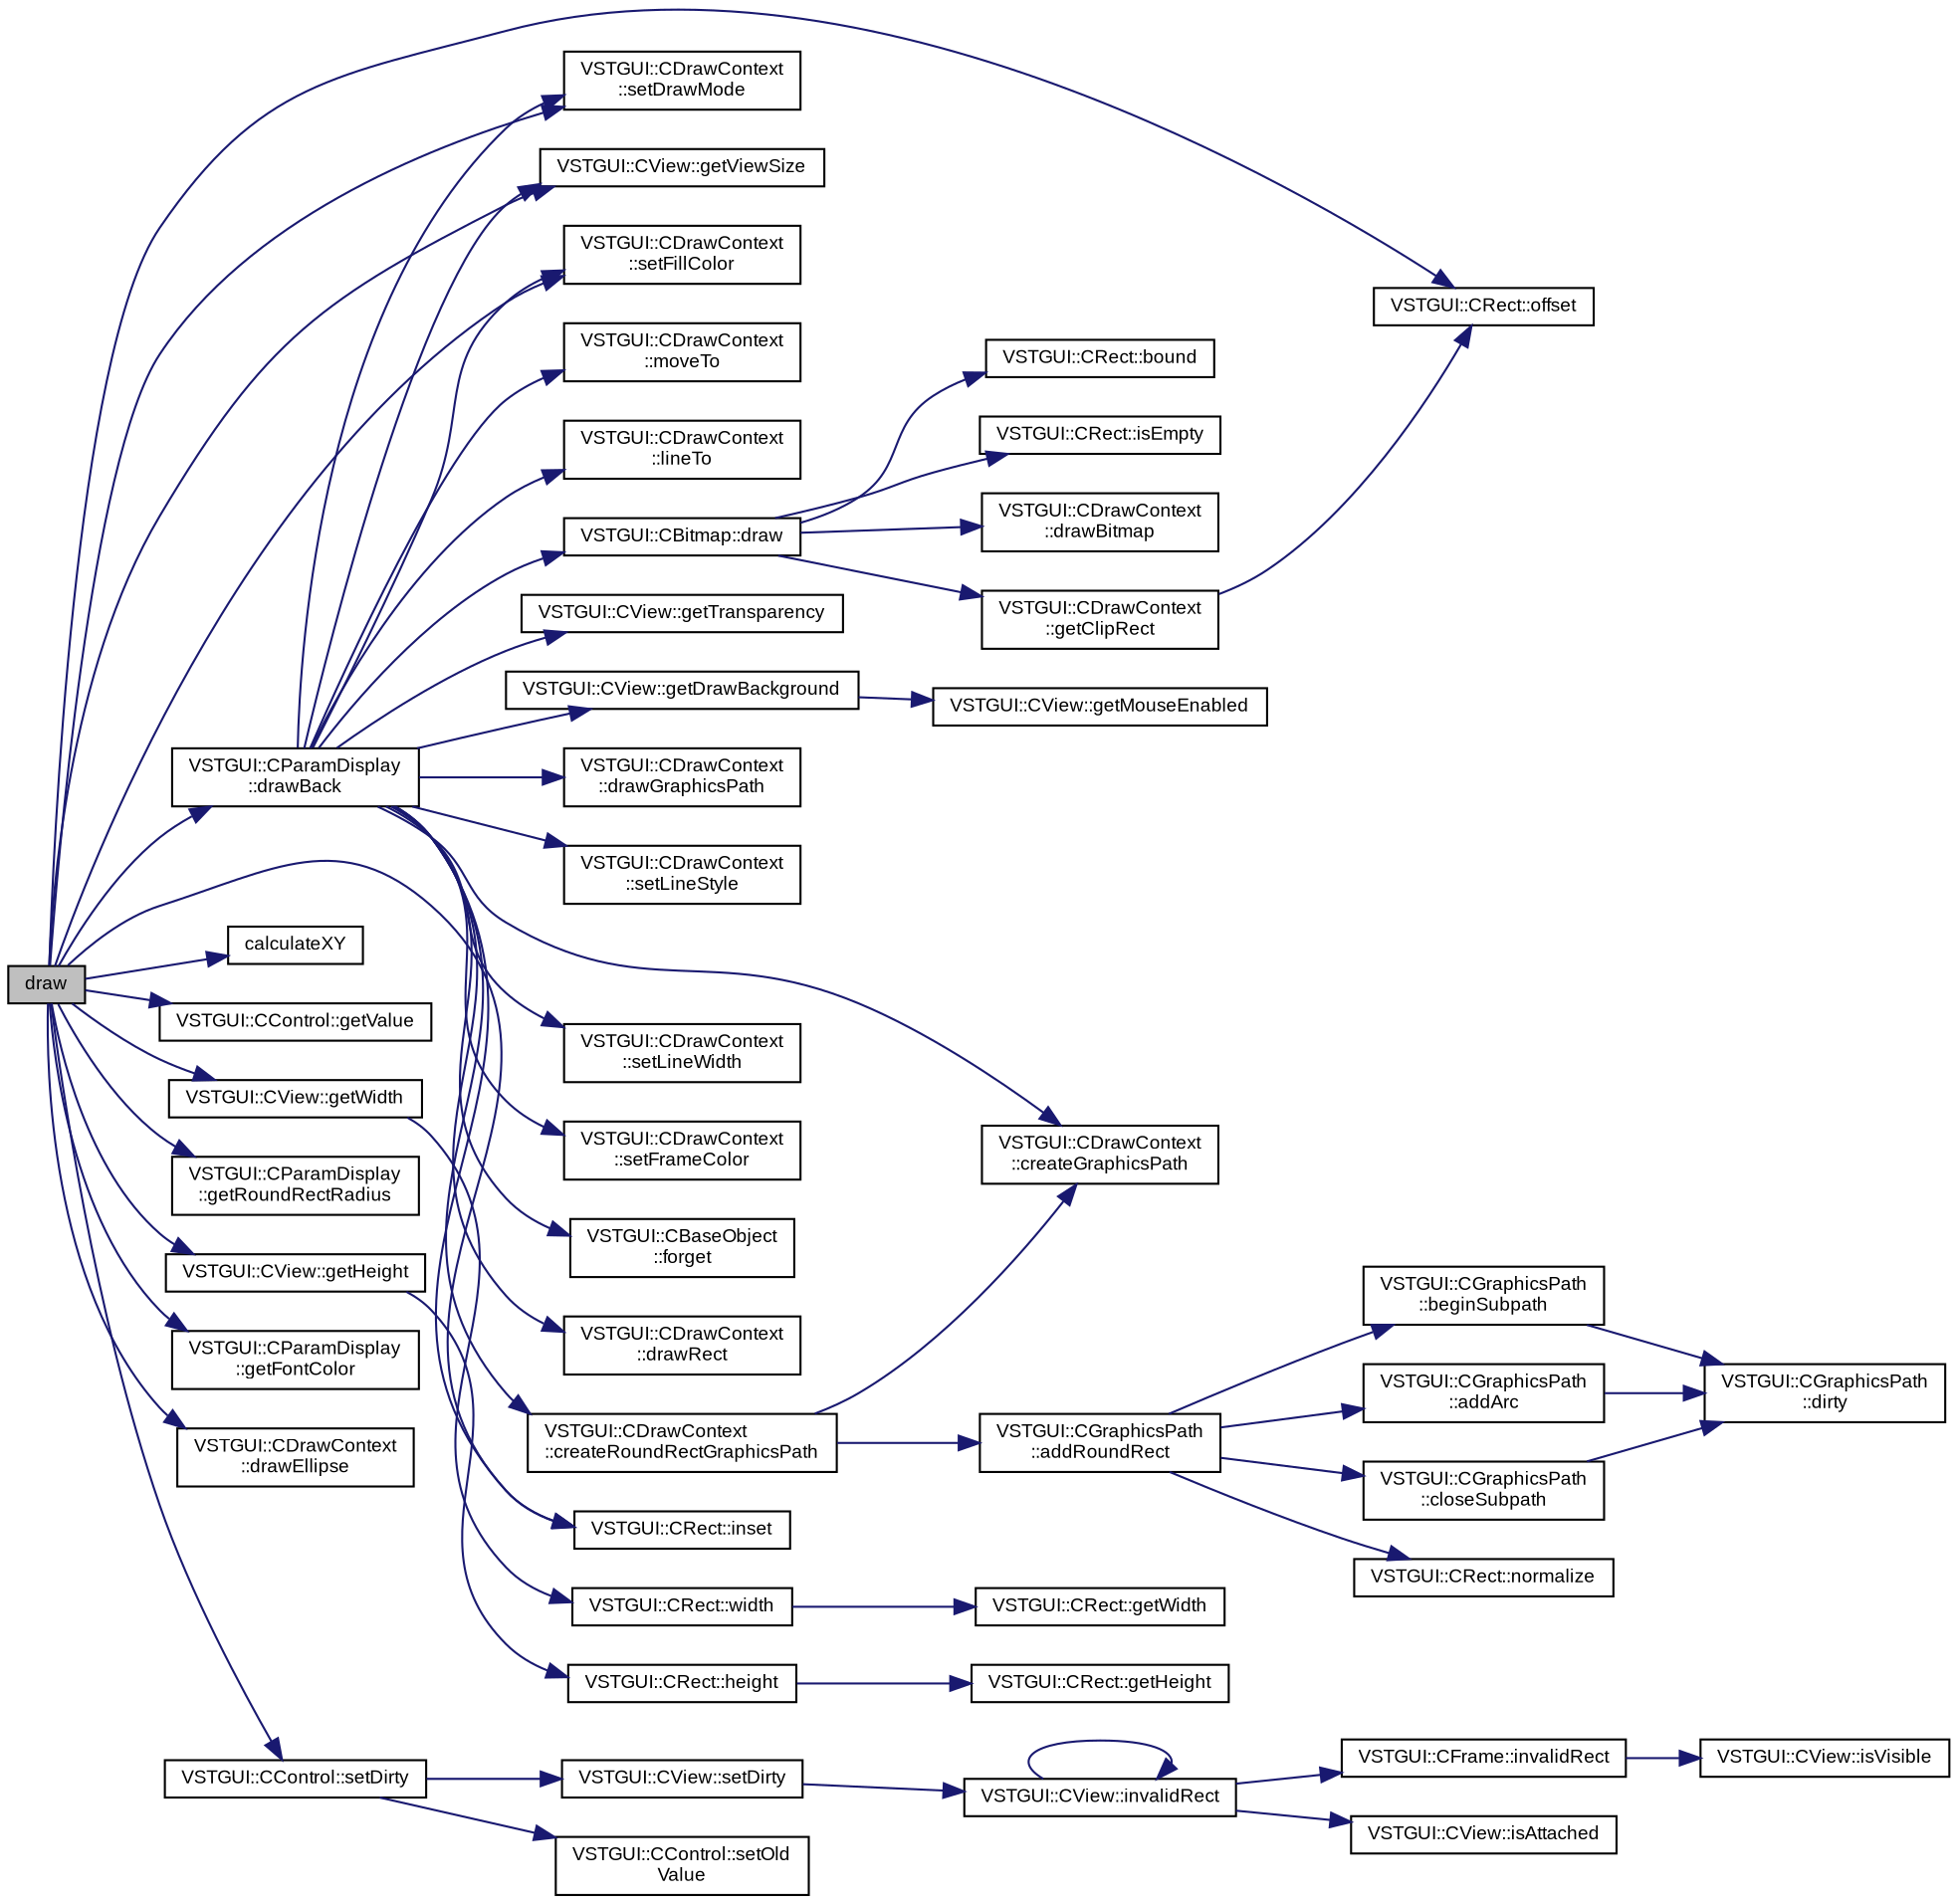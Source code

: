 digraph "draw"
{
  bgcolor="transparent";
  edge [fontname="Arial",fontsize="9",labelfontname="Arial",labelfontsize="9"];
  node [fontname="Arial",fontsize="9",shape=record];
  rankdir="LR";
  Node1 [label="draw",height=0.2,width=0.4,color="black", fillcolor="grey75", style="filled" fontcolor="black"];
  Node1 -> Node2 [color="midnightblue",fontsize="9",style="solid",fontname="Arial"];
  Node2 [label="VSTGUI::CParamDisplay\l::drawBack",height=0.2,width=0.4,color="black",URL="$class_v_s_t_g_u_i_1_1_c_param_display.html#a6f6b17c0e76994fd79b3dd92a923b466"];
  Node2 -> Node3 [color="midnightblue",fontsize="9",style="solid",fontname="Arial"];
  Node3 [label="VSTGUI::CDrawContext\l::setDrawMode",height=0.2,width=0.4,color="black",URL="$class_v_s_t_g_u_i_1_1_c_draw_context.html#ab4bef9a3e8c1344693fc3f53a9a1b51b",tooltip="set the current draw mode, see CDrawMode "];
  Node2 -> Node4 [color="midnightblue",fontsize="9",style="solid",fontname="Arial"];
  Node4 [label="VSTGUI::CBitmap::draw",height=0.2,width=0.4,color="black",URL="$class_v_s_t_g_u_i_1_1_c_bitmap.html#abe4a2d2349bc6a85310950ec9363beac"];
  Node4 -> Node5 [color="midnightblue",fontsize="9",style="solid",fontname="Arial"];
  Node5 [label="VSTGUI::CDrawContext\l::getClipRect",height=0.2,width=0.4,color="black",URL="$class_v_s_t_g_u_i_1_1_c_draw_context.html#a42623d0fc45883e1a9ac3fe21272a49e",tooltip="get the current clip "];
  Node5 -> Node6 [color="midnightblue",fontsize="9",style="solid",fontname="Arial"];
  Node6 [label="VSTGUI::CRect::offset",height=0.2,width=0.4,color="black",URL="$struct_v_s_t_g_u_i_1_1_c_rect.html#a34e2c9a2a3f466838aadef8f924ec052"];
  Node4 -> Node7 [color="midnightblue",fontsize="9",style="solid",fontname="Arial"];
  Node7 [label="VSTGUI::CRect::bound",height=0.2,width=0.4,color="black",URL="$struct_v_s_t_g_u_i_1_1_c_rect.html#a7d3a0175123b2027afae219a97ade6ae"];
  Node4 -> Node8 [color="midnightblue",fontsize="9",style="solid",fontname="Arial"];
  Node8 [label="VSTGUI::CRect::isEmpty",height=0.2,width=0.4,color="black",URL="$struct_v_s_t_g_u_i_1_1_c_rect.html#a479432127ee77145cc19d6a2d1590821"];
  Node4 -> Node9 [color="midnightblue",fontsize="9",style="solid",fontname="Arial"];
  Node9 [label="VSTGUI::CDrawContext\l::drawBitmap",height=0.2,width=0.4,color="black",URL="$class_v_s_t_g_u_i_1_1_c_draw_context.html#a90db9382b9c2c390af6f4630109dbee0",tooltip="don&#39;t call directly, please use CBitmap::draw instead "];
  Node2 -> Node10 [color="midnightblue",fontsize="9",style="solid",fontname="Arial"];
  Node10 [label="VSTGUI::CView::getViewSize",height=0.2,width=0.4,color="black",URL="$class_v_s_t_g_u_i_1_1_c_view.html#a7b14fb07c53ccfa07dc91900f4fe01f1",tooltip="read only access to view size "];
  Node2 -> Node11 [color="midnightblue",fontsize="9",style="solid",fontname="Arial"];
  Node11 [label="VSTGUI::CView::getDrawBackground",height=0.2,width=0.4,color="black",URL="$class_v_s_t_g_u_i_1_1_c_view.html#afa1488e0de4da81a4892c3288f9a4f01"];
  Node11 -> Node12 [color="midnightblue",fontsize="9",style="solid",fontname="Arial"];
  Node12 [label="VSTGUI::CView::getMouseEnabled",height=0.2,width=0.4,color="black",URL="$class_v_s_t_g_u_i_1_1_c_view.html#acab79bf608c51aad89f6f1e491231cf1",tooltip="get the state of wheather this view uses the mouse or not "];
  Node2 -> Node13 [color="midnightblue",fontsize="9",style="solid",fontname="Arial"];
  Node13 [label="VSTGUI::CView::getTransparency",height=0.2,width=0.4,color="black",URL="$class_v_s_t_g_u_i_1_1_c_view.html#a98aa4626fd326017c96073613d0911c0",tooltip="get views transparent state "];
  Node2 -> Node14 [color="midnightblue",fontsize="9",style="solid",fontname="Arial"];
  Node14 [label="VSTGUI::CDrawContext\l::setFillColor",height=0.2,width=0.4,color="black",URL="$class_v_s_t_g_u_i_1_1_c_draw_context.html#a500577d63c24a75702a9e4cf45dbb67c",tooltip="set current fill color "];
  Node2 -> Node15 [color="midnightblue",fontsize="9",style="solid",fontname="Arial"];
  Node15 [label="VSTGUI::CRect::inset",height=0.2,width=0.4,color="black",URL="$struct_v_s_t_g_u_i_1_1_c_rect.html#ac2a8fe4733138e609b3804a115794035"];
  Node2 -> Node16 [color="midnightblue",fontsize="9",style="solid",fontname="Arial"];
  Node16 [label="VSTGUI::CDrawContext\l::createRoundRectGraphicsPath",height=0.2,width=0.4,color="black",URL="$class_v_s_t_g_u_i_1_1_c_draw_context.html#aae150cd1619e66491930247a9092ce60",tooltip="create a rect with round corners as graphics path, you need to forget it after usage ..."];
  Node16 -> Node17 [color="midnightblue",fontsize="9",style="solid",fontname="Arial"];
  Node17 [label="VSTGUI::CDrawContext\l::createGraphicsPath",height=0.2,width=0.4,color="black",URL="$class_v_s_t_g_u_i_1_1_c_draw_context.html#a674489a3852313daca850240742481c6",tooltip="create a graphics path object, you need to forget it after usage "];
  Node16 -> Node18 [color="midnightblue",fontsize="9",style="solid",fontname="Arial"];
  Node18 [label="VSTGUI::CGraphicsPath\l::addRoundRect",height=0.2,width=0.4,color="black",URL="$class_v_s_t_g_u_i_1_1_c_graphics_path.html#ab931fd1815af542997697960629d87f3"];
  Node18 -> Node19 [color="midnightblue",fontsize="9",style="solid",fontname="Arial"];
  Node19 [label="VSTGUI::CRect::normalize",height=0.2,width=0.4,color="black",URL="$struct_v_s_t_g_u_i_1_1_c_rect.html#acd0de676568888d848beb97dcc53ae47"];
  Node18 -> Node20 [color="midnightblue",fontsize="9",style="solid",fontname="Arial"];
  Node20 [label="VSTGUI::CGraphicsPath\l::beginSubpath",height=0.2,width=0.4,color="black",URL="$class_v_s_t_g_u_i_1_1_c_graphics_path.html#ab3c59aa53e7ac49487475ded4b4d69f8"];
  Node20 -> Node21 [color="midnightblue",fontsize="9",style="solid",fontname="Arial"];
  Node21 [label="VSTGUI::CGraphicsPath\l::dirty",height=0.2,width=0.4,color="black",URL="$class_v_s_t_g_u_i_1_1_c_graphics_path.html#af1cb1b3449a77dab0724c0698a81ca2c",tooltip="platform object should be released "];
  Node18 -> Node22 [color="midnightblue",fontsize="9",style="solid",fontname="Arial"];
  Node22 [label="VSTGUI::CGraphicsPath\l::addArc",height=0.2,width=0.4,color="black",URL="$class_v_s_t_g_u_i_1_1_c_graphics_path.html#aca91e47845b2094ae600277948f9576a"];
  Node22 -> Node21 [color="midnightblue",fontsize="9",style="solid",fontname="Arial"];
  Node18 -> Node23 [color="midnightblue",fontsize="9",style="solid",fontname="Arial"];
  Node23 [label="VSTGUI::CGraphicsPath\l::closeSubpath",height=0.2,width=0.4,color="black",URL="$class_v_s_t_g_u_i_1_1_c_graphics_path.html#a98a19f37f0b03f579a5f741a553d7a3f"];
  Node23 -> Node21 [color="midnightblue",fontsize="9",style="solid",fontname="Arial"];
  Node2 -> Node24 [color="midnightblue",fontsize="9",style="solid",fontname="Arial"];
  Node24 [label="VSTGUI::CDrawContext\l::drawGraphicsPath",height=0.2,width=0.4,color="black",URL="$class_v_s_t_g_u_i_1_1_c_draw_context.html#a3f16731acd9e86412d7b36e293ee0f5e"];
  Node2 -> Node25 [color="midnightblue",fontsize="9",style="solid",fontname="Arial"];
  Node25 [label="VSTGUI::CDrawContext\l::setLineStyle",height=0.2,width=0.4,color="black",URL="$class_v_s_t_g_u_i_1_1_c_draw_context.html#a622734e81b6fc1a89480d47fc4dc6f01",tooltip="set the current line style "];
  Node2 -> Node26 [color="midnightblue",fontsize="9",style="solid",fontname="Arial"];
  Node26 [label="VSTGUI::CDrawContext\l::setLineWidth",height=0.2,width=0.4,color="black",URL="$class_v_s_t_g_u_i_1_1_c_draw_context.html#a9901bb437bd3a1c196eb2f7b0d5bfa44",tooltip="set the current line width "];
  Node2 -> Node27 [color="midnightblue",fontsize="9",style="solid",fontname="Arial"];
  Node27 [label="VSTGUI::CDrawContext\l::setFrameColor",height=0.2,width=0.4,color="black",URL="$class_v_s_t_g_u_i_1_1_c_draw_context.html#ae44181e37622cc3aeb857617ee21f595",tooltip="set current stroke color "];
  Node2 -> Node28 [color="midnightblue",fontsize="9",style="solid",fontname="Arial"];
  Node28 [label="VSTGUI::CBaseObject\l::forget",height=0.2,width=0.4,color="black",URL="$class_v_s_t_g_u_i_1_1_c_base_object.html#ad63e28fbe95a3458c97c60bfacd47ab8",tooltip="decrease refcount and delete object if refcount == 0 "];
  Node2 -> Node17 [color="midnightblue",fontsize="9",style="solid",fontname="Arial"];
  Node2 -> Node29 [color="midnightblue",fontsize="9",style="solid",fontname="Arial"];
  Node29 [label="VSTGUI::CDrawContext\l::drawRect",height=0.2,width=0.4,color="black",URL="$class_v_s_t_g_u_i_1_1_c_draw_context.html#ac9c3a91724de57693bb7a353091db3bc",tooltip="draw a rect "];
  Node2 -> Node30 [color="midnightblue",fontsize="9",style="solid",fontname="Arial"];
  Node30 [label="VSTGUI::CDrawContext\l::moveTo",height=0.2,width=0.4,color="black",URL="$class_v_s_t_g_u_i_1_1_c_draw_context.html#aaba395ec2e6473a5042d88d1d9a1b7de",tooltip="move line position to point "];
  Node2 -> Node31 [color="midnightblue",fontsize="9",style="solid",fontname="Arial"];
  Node31 [label="VSTGUI::CDrawContext\l::lineTo",height=0.2,width=0.4,color="black",URL="$class_v_s_t_g_u_i_1_1_c_draw_context.html#ae86b6d8e31d4f1d5d08309d48d9fe16a",tooltip="draw a line from current position to point "];
  Node1 -> Node32 [color="midnightblue",fontsize="9",style="solid",fontname="Arial"];
  Node32 [label="calculateXY",height=0.2,width=0.4,color="black",URL="$class_v_s_t_g_u_i_1_1_c_x_y_pad.html#aae815f867585ca9ba87cef8af568603d"];
  Node1 -> Node33 [color="midnightblue",fontsize="9",style="solid",fontname="Arial"];
  Node33 [label="VSTGUI::CControl::getValue",height=0.2,width=0.4,color="black",URL="$class_v_s_t_g_u_i_1_1_c_control.html#a0cecc937d7e222b7e3d8fac5294aa38f"];
  Node1 -> Node34 [color="midnightblue",fontsize="9",style="solid",fontname="Arial"];
  Node34 [label="VSTGUI::CView::getWidth",height=0.2,width=0.4,color="black",URL="$class_v_s_t_g_u_i_1_1_c_view.html#a8b4fe88292b8e95807a9b07a26cd1cb1",tooltip="get the width of the view "];
  Node34 -> Node35 [color="midnightblue",fontsize="9",style="solid",fontname="Arial"];
  Node35 [label="VSTGUI::CRect::width",height=0.2,width=0.4,color="black",URL="$struct_v_s_t_g_u_i_1_1_c_rect.html#aac17e64c594f7da1f088efeb1e53f114"];
  Node35 -> Node36 [color="midnightblue",fontsize="9",style="solid",fontname="Arial"];
  Node36 [label="VSTGUI::CRect::getWidth",height=0.2,width=0.4,color="black",URL="$struct_v_s_t_g_u_i_1_1_c_rect.html#a8b4fe88292b8e95807a9b07a26cd1cb1"];
  Node1 -> Node37 [color="midnightblue",fontsize="9",style="solid",fontname="Arial"];
  Node37 [label="VSTGUI::CParamDisplay\l::getRoundRectRadius",height=0.2,width=0.4,color="black",URL="$class_v_s_t_g_u_i_1_1_c_param_display.html#aa778adceed333e4cdac4a51eece20db5"];
  Node1 -> Node38 [color="midnightblue",fontsize="9",style="solid",fontname="Arial"];
  Node38 [label="VSTGUI::CView::getHeight",height=0.2,width=0.4,color="black",URL="$class_v_s_t_g_u_i_1_1_c_view.html#a1f4be3a475a8fb7d8defa4621c01558d",tooltip="get the height of the view "];
  Node38 -> Node39 [color="midnightblue",fontsize="9",style="solid",fontname="Arial"];
  Node39 [label="VSTGUI::CRect::height",height=0.2,width=0.4,color="black",URL="$struct_v_s_t_g_u_i_1_1_c_rect.html#a5ca7ffa8316b6835e331dfd01534ed32"];
  Node39 -> Node40 [color="midnightblue",fontsize="9",style="solid",fontname="Arial"];
  Node40 [label="VSTGUI::CRect::getHeight",height=0.2,width=0.4,color="black",URL="$struct_v_s_t_g_u_i_1_1_c_rect.html#a1f4be3a475a8fb7d8defa4621c01558d"];
  Node1 -> Node15 [color="midnightblue",fontsize="9",style="solid",fontname="Arial"];
  Node1 -> Node6 [color="midnightblue",fontsize="9",style="solid",fontname="Arial"];
  Node1 -> Node10 [color="midnightblue",fontsize="9",style="solid",fontname="Arial"];
  Node1 -> Node14 [color="midnightblue",fontsize="9",style="solid",fontname="Arial"];
  Node1 -> Node41 [color="midnightblue",fontsize="9",style="solid",fontname="Arial"];
  Node41 [label="VSTGUI::CParamDisplay\l::getFontColor",height=0.2,width=0.4,color="black",URL="$class_v_s_t_g_u_i_1_1_c_param_display.html#a74f51a9e900353a7dfbba90e78e9485f"];
  Node1 -> Node3 [color="midnightblue",fontsize="9",style="solid",fontname="Arial"];
  Node1 -> Node42 [color="midnightblue",fontsize="9",style="solid",fontname="Arial"];
  Node42 [label="VSTGUI::CDrawContext\l::drawEllipse",height=0.2,width=0.4,color="black",URL="$class_v_s_t_g_u_i_1_1_c_draw_context.html#adad7a8279a61254eb43c235550d25f4e",tooltip="draw an ellipse "];
  Node1 -> Node43 [color="midnightblue",fontsize="9",style="solid",fontname="Arial"];
  Node43 [label="VSTGUI::CControl::setDirty",height=0.2,width=0.4,color="black",URL="$class_v_s_t_g_u_i_1_1_c_control.html#a0f19a61606a7f547b62102310063ea76",tooltip="set the view to dirty so that it is redrawn in the next idle. Thread Safe ! "];
  Node43 -> Node44 [color="midnightblue",fontsize="9",style="solid",fontname="Arial"];
  Node44 [label="VSTGUI::CView::setDirty",height=0.2,width=0.4,color="black",URL="$class_v_s_t_g_u_i_1_1_c_view.html#a0f19a61606a7f547b62102310063ea76",tooltip="set the view to dirty so that it is redrawn in the next idle. Thread Safe ! "];
  Node44 -> Node45 [color="midnightblue",fontsize="9",style="solid",fontname="Arial"];
  Node45 [label="VSTGUI::CView::invalidRect",height=0.2,width=0.4,color="black",URL="$class_v_s_t_g_u_i_1_1_c_view.html#ad414ba3d5e64f9fdc11309e05266ffcf",tooltip="mark rect as invalid "];
  Node45 -> Node46 [color="midnightblue",fontsize="9",style="solid",fontname="Arial"];
  Node46 [label="VSTGUI::CView::isAttached",height=0.2,width=0.4,color="black",URL="$class_v_s_t_g_u_i_1_1_c_view.html#a1b7f04ee36bdaecd09a2625370dc90d8",tooltip="is view attached to a parentView "];
  Node45 -> Node45 [color="midnightblue",fontsize="9",style="solid",fontname="Arial"];
  Node45 -> Node47 [color="midnightblue",fontsize="9",style="solid",fontname="Arial"];
  Node47 [label="VSTGUI::CFrame::invalidRect",height=0.2,width=0.4,color="black",URL="$class_v_s_t_g_u_i_1_1_c_frame.html#ad414ba3d5e64f9fdc11309e05266ffcf",tooltip="mark rect as invalid "];
  Node47 -> Node48 [color="midnightblue",fontsize="9",style="solid",fontname="Arial"];
  Node48 [label="VSTGUI::CView::isVisible",height=0.2,width=0.4,color="black",URL="$class_v_s_t_g_u_i_1_1_c_view.html#a08422ee75ab02691943c1ca87e2bc563",tooltip="get visibility state "];
  Node43 -> Node49 [color="midnightblue",fontsize="9",style="solid",fontname="Arial"];
  Node49 [label="VSTGUI::CControl::setOld\lValue",height=0.2,width=0.4,color="black",URL="$class_v_s_t_g_u_i_1_1_c_control.html#afc823b522376ef0a986cf37be77704d5"];
}
